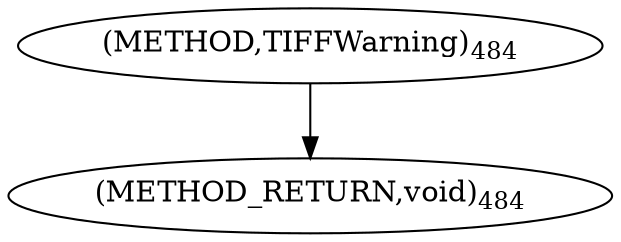 digraph "TIFFWarning" {  
"8962" [label = <(METHOD,TIFFWarning)<SUB>484</SUB>> ]
"8965" [label = <(METHOD_RETURN,void)<SUB>484</SUB>> ]
  "8962" -> "8965" 
}
